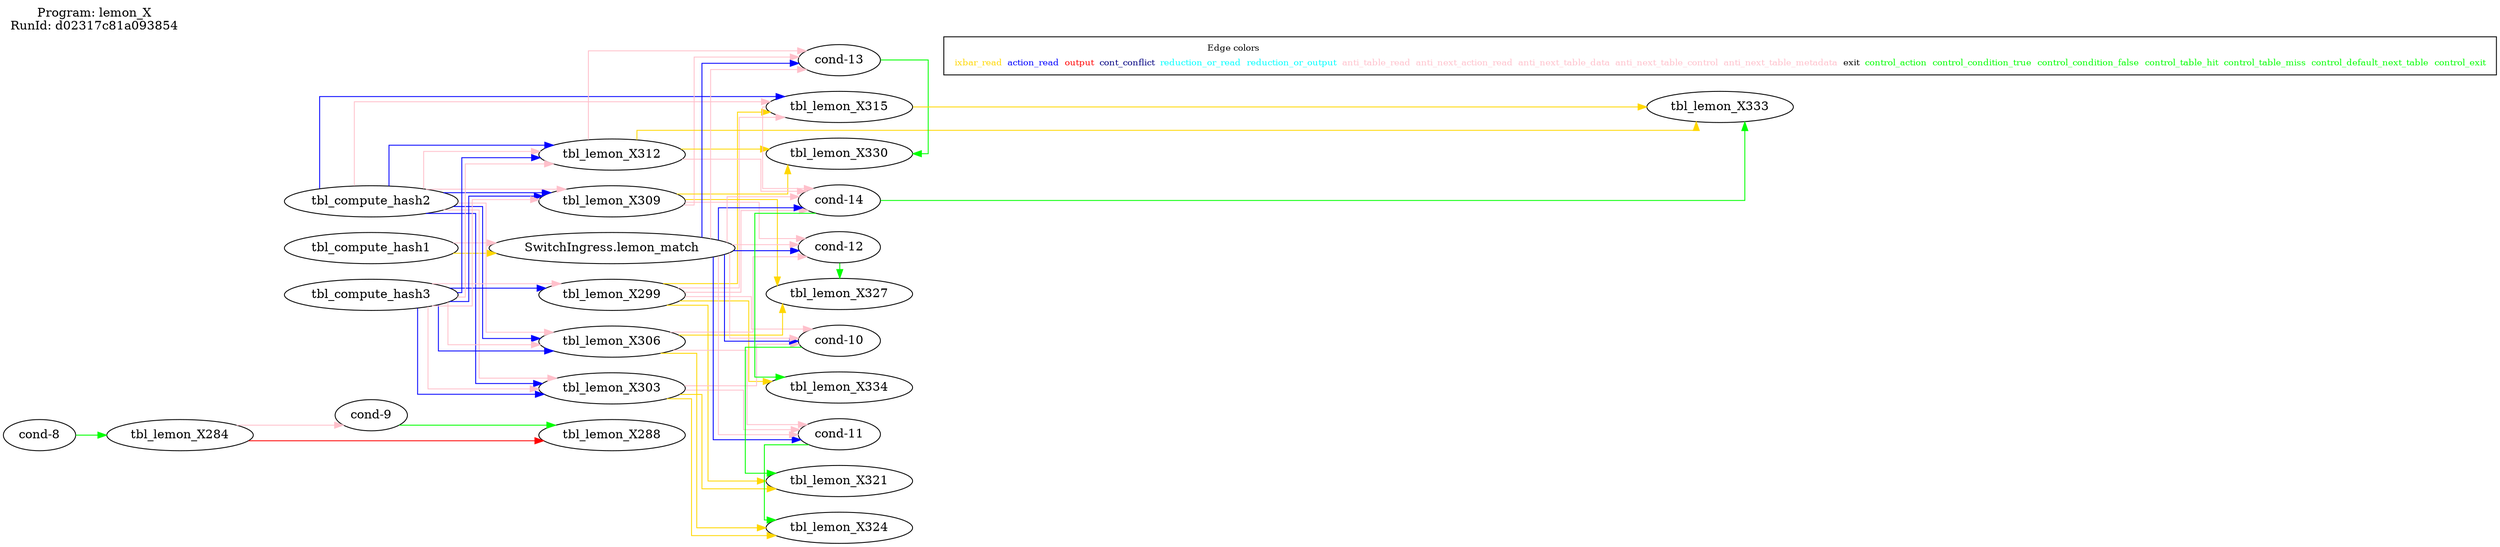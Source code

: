 digraph table_deps {
  splines=ortho; rankdir=LR;
  label="Program: lemon_X
RunId: d02317c81a093854
";
  labelloc=t; labeljust=l;
  { "cond-8"; "tbl_lemon_X284"; "cond-9"; "tbl_compute_hash1"; "tbl_compute_hash2"; "tbl_compute_hash3"; }
  { rank = same; "tbl_lemon_X288"; "tbl_lemon_X299"; "tbl_lemon_X303"; "tbl_lemon_X306"; "tbl_lemon_X309"; "tbl_lemon_X312"; "SwitchIngress.lemon_match"; }
  { rank = same; "cond-10"; "tbl_lemon_X321"; "cond-11"; "tbl_lemon_X324"; "cond-12"; "tbl_lemon_X327"; "cond-13"; "tbl_lemon_X330"; "cond-14"; "tbl_lemon_X334"; "tbl_lemon_X315"; }
  { rank = same; "tbl_lemon_X333"; }
   "cond-8" -> "tbl_lemon_X284" [ label= "",color=green ];
   "cond-9" -> "tbl_lemon_X288" [ label= "",color=green ];
   "cond-10" -> "tbl_lemon_X321" [ label= "",color=green ];
   "cond-11" -> "tbl_lemon_X324" [ label= "",color=green ];
   "cond-12" -> "tbl_lemon_X327" [ label= "",color=green ];
   "cond-13" -> "tbl_lemon_X330" [ label= "",color=green ];
   "cond-14" -> "tbl_lemon_X333" [ label= "",color=green ];
   "cond-14" -> "tbl_lemon_X334" [ label= "",color=green ];
   "tbl_lemon_X284" -> "tbl_lemon_X288" [ label= "",color=red ];
   "tbl_compute_hash3" -> "tbl_lemon_X299" [ label= "",color=blue ];
   "tbl_compute_hash2" -> "tbl_lemon_X303" [ label= "",color=blue ];
   "tbl_compute_hash3" -> "tbl_lemon_X303" [ label= "",color=blue ];
   "tbl_compute_hash2" -> "tbl_lemon_X306" [ label= "",color=blue ];
   "tbl_compute_hash3" -> "tbl_lemon_X306" [ label= "",color=blue ];
   "tbl_compute_hash2" -> "tbl_lemon_X309" [ label= "",color=blue ];
   "tbl_compute_hash3" -> "tbl_lemon_X309" [ label= "",color=blue ];
   "tbl_compute_hash2" -> "tbl_lemon_X312" [ label= "",color=blue ];
   "tbl_compute_hash3" -> "tbl_lemon_X312" [ label= "",color=blue ];
   "tbl_compute_hash2" -> "tbl_lemon_X315" [ label= "",color=blue ];
   "tbl_lemon_X299" -> "tbl_lemon_X315" [ label= "",color=gold ];
   "tbl_compute_hash1" -> "SwitchIngress.lemon_match" [ label= "",color=gold ];
   "SwitchIngress.lemon_match" -> "cond-10" [ label= "",color=blue ];
   "tbl_lemon_X299" -> "tbl_lemon_X321" [ label= "",color=gold ];
   "tbl_lemon_X303" -> "tbl_lemon_X321" [ label= "",color=gold ];
   "SwitchIngress.lemon_match" -> "cond-11" [ label= "",color=blue ];
   "tbl_lemon_X303" -> "tbl_lemon_X324" [ label= "",color=gold ];
   "tbl_lemon_X306" -> "tbl_lemon_X324" [ label= "",color=gold ];
   "SwitchIngress.lemon_match" -> "cond-12" [ label= "",color=blue ];
   "tbl_lemon_X306" -> "tbl_lemon_X327" [ label= "",color=gold ];
   "tbl_lemon_X309" -> "tbl_lemon_X327" [ label= "",color=gold ];
   "SwitchIngress.lemon_match" -> "cond-13" [ label= "",color=blue ];
   "tbl_lemon_X309" -> "tbl_lemon_X330" [ label= "",color=gold ];
   "tbl_lemon_X312" -> "tbl_lemon_X330" [ label= "",color=gold ];
   "SwitchIngress.lemon_match" -> "cond-14" [ label= "",color=blue ];
   "tbl_lemon_X312" -> "tbl_lemon_X333" [ label= "",color=gold ];
   "tbl_lemon_X315" -> "tbl_lemon_X333" [ label= "",color=gold ];
   "tbl_lemon_X299" -> "tbl_lemon_X334" [ label= "",color=gold ];
   "tbl_lemon_X315" -> "cond-14" [ label= "",color=pink ];
   "tbl_lemon_X299" -> "tbl_lemon_X315" [ label= "",color=pink ];
   "tbl_lemon_X299" -> "cond-10" [ label= "",color=pink ];
   "tbl_lemon_X299" -> "cond-14" [ label= "",color=pink ];
   "tbl_lemon_X303" -> "cond-10" [ label= "",color=pink ];
   "tbl_lemon_X303" -> "cond-11" [ label= "",color=pink ];
   "tbl_lemon_X306" -> "cond-11" [ label= "",color=pink ];
   "tbl_lemon_X306" -> "cond-12" [ label= "",color=pink ];
   "tbl_lemon_X309" -> "cond-12" [ label= "",color=pink ];
   "tbl_lemon_X309" -> "cond-13" [ label= "",color=pink ];
   "tbl_lemon_X312" -> "cond-13" [ label= "",color=pink ];
   "tbl_lemon_X312" -> "cond-14" [ label= "",color=pink ];
   "SwitchIngress.lemon_match" -> "cond-10" [ label= "",color=pink ];
   "SwitchIngress.lemon_match" -> "cond-11" [ label= "",color=pink ];
   "SwitchIngress.lemon_match" -> "cond-12" [ label= "",color=pink ];
   "SwitchIngress.lemon_match" -> "cond-13" [ label= "",color=pink ];
   "SwitchIngress.lemon_match" -> "cond-14" [ label= "",color=pink ];
   "tbl_lemon_X284" -> "cond-9" [ label= "",color=pink ];
   "tbl_compute_hash1" -> "SwitchIngress.lemon_match" [ label= "",color=pink ];
   "tbl_compute_hash2" -> "tbl_lemon_X303" [ label= "",color=pink ];
   "tbl_compute_hash2" -> "tbl_lemon_X306" [ label= "",color=pink ];
   "tbl_compute_hash2" -> "tbl_lemon_X309" [ label= "",color=pink ];
   "tbl_compute_hash2" -> "tbl_lemon_X312" [ label= "",color=pink ];
   "tbl_compute_hash2" -> "tbl_lemon_X315" [ label= "",color=pink ];
   "tbl_compute_hash3" -> "tbl_lemon_X299" [ label= "",color=pink ];
   "tbl_compute_hash3" -> "tbl_lemon_X303" [ label= "",color=pink ];
   "tbl_compute_hash3" -> "tbl_lemon_X306" [ label= "",color=pink ];
   "tbl_compute_hash3" -> "tbl_lemon_X309" [ label= "",color=pink ];
   "tbl_compute_hash3" -> "tbl_lemon_X312" [ label= "",color=pink ];
  { rank=max;
    subgraph cluster_legend { node [ shape=record; fontsize=10];
      empty [label=<<table border="0" cellborder="0"><tr><td colspan="8">Edge colors</td></tr><tr><td><font color="gold">ixbar_read</font></td><td><font color="blue">action_read</font></td><td><font color="red">output</font></td><td><font color="navy">cont_conflict</font></td><td><font color="cyan">reduction_or_read</font></td><td><font color="cyan">reduction_or_output</font></td><td><font color="pink">anti_table_read</font></td><td><font color="pink">anti_next_action_read</font></td><td><font color="pink">anti_next_table_data</font></td><td><font color="pink">anti_next_table_control</font></td><td><font color="pink">anti_next_table_metadata</font></td><td><font color="black">exit</font></td><td><font color="green">control_action</font></td><td><font color="green">control_condition_true</font></td><td><font color="green">control_condition_false</font></td><td><font color="green">control_table_hit</font></td><td><font color="green">control_table_miss</font></td><td><font color="green">control_default_next_table</font></td><td><font color="green">control_exit</font></td></tr></table>>;]
    }
  }
}
